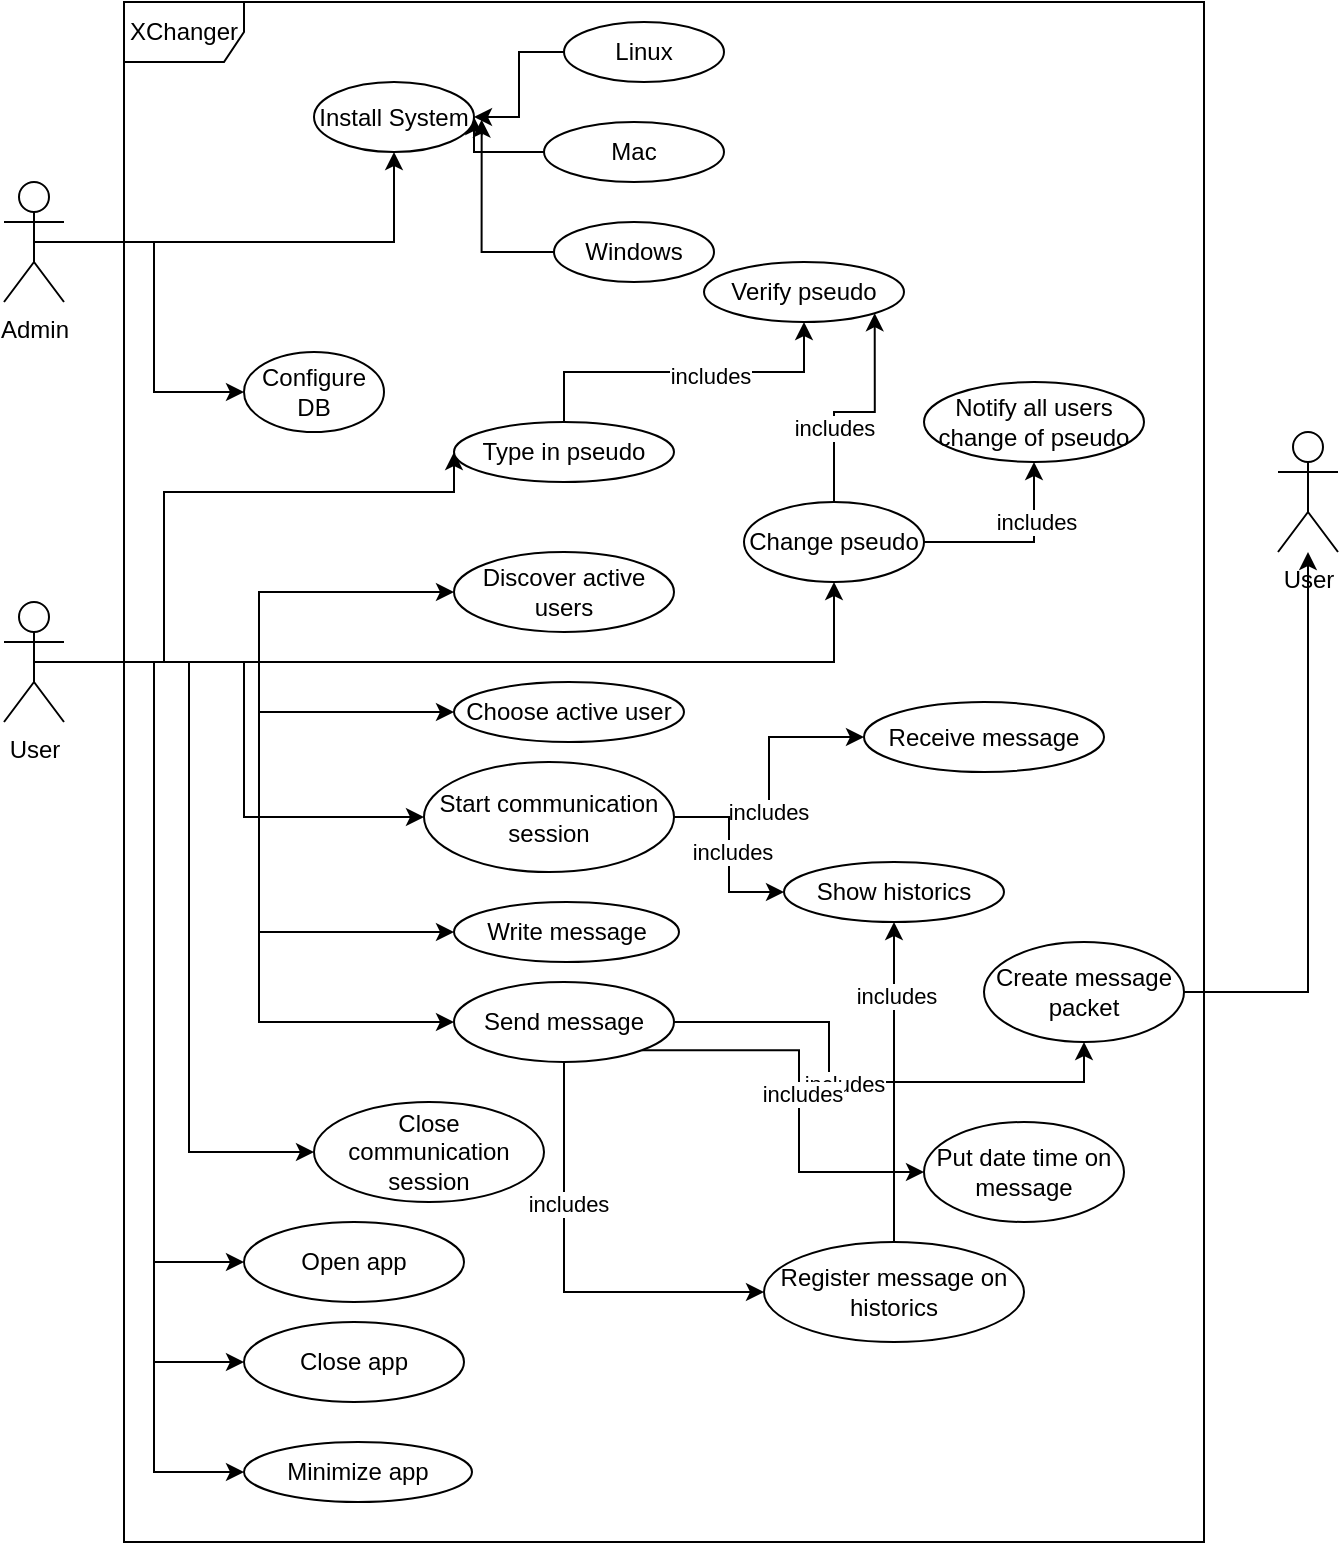 <mxfile version="15.6.5" type="google"><diagram id="eaxrmMjcgW6qaUQHOON_" name="Page-1"><mxGraphModel dx="929" dy="423" grid="1" gridSize="10" guides="1" tooltips="1" connect="1" arrows="1" fold="1" page="1" pageScale="1" pageWidth="827" pageHeight="1169" math="0" shadow="0"><root><mxCell id="0"/><mxCell id="1" parent="0"/><mxCell id="lsBvv9P2a_A0t3PBY7fz-16" style="edgeStyle=orthogonalEdgeStyle;rounded=0;orthogonalLoop=1;jettySize=auto;html=1;exitX=0.5;exitY=0.5;exitDx=0;exitDy=0;exitPerimeter=0;entryX=0;entryY=0.5;entryDx=0;entryDy=0;" parent="1" source="lsBvv9P2a_A0t3PBY7fz-1" target="lsBvv9P2a_A0t3PBY7fz-5" edge="1"><mxGeometry relative="1" as="geometry"/></mxCell><mxCell id="lsBvv9P2a_A0t3PBY7fz-17" style="edgeStyle=orthogonalEdgeStyle;rounded=0;orthogonalLoop=1;jettySize=auto;html=1;exitX=0.5;exitY=0.5;exitDx=0;exitDy=0;exitPerimeter=0;entryX=0.5;entryY=1;entryDx=0;entryDy=0;" parent="1" source="lsBvv9P2a_A0t3PBY7fz-1" target="5qUy-2kTxgPstY54OkJ6-9" edge="1"><mxGeometry relative="1" as="geometry"><mxPoint x="330.0" y="245" as="targetPoint"/></mxGeometry></mxCell><mxCell id="lsBvv9P2a_A0t3PBY7fz-1" value="Admin" style="shape=umlActor;verticalLabelPosition=bottom;verticalAlign=top;html=1;outlineConnect=0;" parent="1" vertex="1"><mxGeometry x="160" y="260" width="30" height="60" as="geometry"/></mxCell><mxCell id="lsBvv9P2a_A0t3PBY7fz-14" style="edgeStyle=orthogonalEdgeStyle;rounded=0;orthogonalLoop=1;jettySize=auto;html=1;exitX=0.5;exitY=0.5;exitDx=0;exitDy=0;exitPerimeter=0;" parent="1" source="lsBvv9P2a_A0t3PBY7fz-2" target="lsBvv9P2a_A0t3PBY7fz-13" edge="1"><mxGeometry relative="1" as="geometry"/></mxCell><mxCell id="lsBvv9P2a_A0t3PBY7fz-15" style="edgeStyle=orthogonalEdgeStyle;rounded=0;orthogonalLoop=1;jettySize=auto;html=1;exitX=0.5;exitY=0.5;exitDx=0;exitDy=0;exitPerimeter=0;entryX=0;entryY=0.5;entryDx=0;entryDy=0;" parent="1" source="lsBvv9P2a_A0t3PBY7fz-2" target="lsBvv9P2a_A0t3PBY7fz-7" edge="1"><mxGeometry relative="1" as="geometry"><Array as="points"><mxPoint x="240" y="500"/><mxPoint x="240" y="415"/></Array></mxGeometry></mxCell><mxCell id="lsBvv9P2a_A0t3PBY7fz-18" style="edgeStyle=orthogonalEdgeStyle;rounded=0;orthogonalLoop=1;jettySize=auto;html=1;exitX=0.5;exitY=0.5;exitDx=0;exitDy=0;exitPerimeter=0;entryX=0;entryY=0.5;entryDx=0;entryDy=0;" parent="1" source="lsBvv9P2a_A0t3PBY7fz-2" target="lsBvv9P2a_A0t3PBY7fz-9" edge="1"><mxGeometry relative="1" as="geometry"/></mxCell><mxCell id="lsBvv9P2a_A0t3PBY7fz-20" style="edgeStyle=orthogonalEdgeStyle;rounded=0;orthogonalLoop=1;jettySize=auto;html=1;exitX=0.5;exitY=0.5;exitDx=0;exitDy=0;exitPerimeter=0;entryX=0;entryY=0.5;entryDx=0;entryDy=0;" parent="1" source="lsBvv9P2a_A0t3PBY7fz-2" target="lsBvv9P2a_A0t3PBY7fz-8" edge="1"><mxGeometry relative="1" as="geometry"/></mxCell><mxCell id="lsBvv9P2a_A0t3PBY7fz-21" style="edgeStyle=orthogonalEdgeStyle;rounded=0;orthogonalLoop=1;jettySize=auto;html=1;exitX=0.5;exitY=0.5;exitDx=0;exitDy=0;exitPerimeter=0;entryX=0;entryY=0.5;entryDx=0;entryDy=0;" parent="1" source="lsBvv9P2a_A0t3PBY7fz-2" target="lsBvv9P2a_A0t3PBY7fz-10" edge="1"><mxGeometry relative="1" as="geometry"/></mxCell><mxCell id="lsBvv9P2a_A0t3PBY7fz-35" style="edgeStyle=orthogonalEdgeStyle;rounded=0;orthogonalLoop=1;jettySize=auto;html=1;exitX=0.5;exitY=0.5;exitDx=0;exitDy=0;exitPerimeter=0;entryX=0;entryY=0.5;entryDx=0;entryDy=0;" parent="1" source="lsBvv9P2a_A0t3PBY7fz-2" target="lsBvv9P2a_A0t3PBY7fz-34" edge="1"><mxGeometry relative="1" as="geometry"/></mxCell><mxCell id="lsBvv9P2a_A0t3PBY7fz-41" style="edgeStyle=orthogonalEdgeStyle;rounded=0;orthogonalLoop=1;jettySize=auto;html=1;exitX=0.5;exitY=0.5;exitDx=0;exitDy=0;exitPerimeter=0;entryX=0;entryY=0.5;entryDx=0;entryDy=0;" parent="1" source="lsBvv9P2a_A0t3PBY7fz-2" target="lsBvv9P2a_A0t3PBY7fz-40" edge="1"><mxGeometry relative="1" as="geometry"/></mxCell><mxCell id="lsBvv9P2a_A0t3PBY7fz-59" style="edgeStyle=orthogonalEdgeStyle;rounded=0;orthogonalLoop=1;jettySize=auto;html=1;exitX=0.5;exitY=0.5;exitDx=0;exitDy=0;exitPerimeter=0;entryX=0;entryY=0.5;entryDx=0;entryDy=0;" parent="1" source="lsBvv9P2a_A0t3PBY7fz-2" target="lsBvv9P2a_A0t3PBY7fz-57" edge="1"><mxGeometry relative="1" as="geometry"/></mxCell><mxCell id="lsBvv9P2a_A0t3PBY7fz-60" style="edgeStyle=orthogonalEdgeStyle;rounded=0;orthogonalLoop=1;jettySize=auto;html=1;exitX=0.5;exitY=0.5;exitDx=0;exitDy=0;exitPerimeter=0;entryX=0;entryY=0.5;entryDx=0;entryDy=0;" parent="1" source="lsBvv9P2a_A0t3PBY7fz-2" target="lsBvv9P2a_A0t3PBY7fz-58" edge="1"><mxGeometry relative="1" as="geometry"/></mxCell><mxCell id="lsBvv9P2a_A0t3PBY7fz-69" style="edgeStyle=orthogonalEdgeStyle;rounded=0;orthogonalLoop=1;jettySize=auto;html=1;exitX=0.5;exitY=0.5;exitDx=0;exitDy=0;exitPerimeter=0;entryX=0;entryY=0.5;entryDx=0;entryDy=0;" parent="1" source="lsBvv9P2a_A0t3PBY7fz-2" target="lsBvv9P2a_A0t3PBY7fz-68" edge="1"><mxGeometry relative="1" as="geometry"/></mxCell><mxCell id="lsBvv9P2a_A0t3PBY7fz-77" style="edgeStyle=orthogonalEdgeStyle;rounded=0;orthogonalLoop=1;jettySize=auto;html=1;exitX=0.5;exitY=0.5;exitDx=0;exitDy=0;exitPerimeter=0;entryX=0;entryY=0.5;entryDx=0;entryDy=0;" parent="1" source="lsBvv9P2a_A0t3PBY7fz-2" target="lsBvv9P2a_A0t3PBY7fz-76" edge="1"><mxGeometry relative="1" as="geometry"/></mxCell><mxCell id="lsBvv9P2a_A0t3PBY7fz-2" value="User" style="shape=umlActor;verticalLabelPosition=bottom;verticalAlign=top;html=1;outlineConnect=0;" parent="1" vertex="1"><mxGeometry x="160" y="470" width="30" height="60" as="geometry"/></mxCell><mxCell id="lsBvv9P2a_A0t3PBY7fz-3" value="XChanger" style="shape=umlFrame;whiteSpace=wrap;html=1;" parent="1" vertex="1"><mxGeometry x="220" y="170" width="540" height="770" as="geometry"/></mxCell><mxCell id="lsBvv9P2a_A0t3PBY7fz-4" value="&lt;div&gt;User&lt;/div&gt;&lt;div&gt;&lt;br&gt;&lt;/div&gt;" style="shape=umlActor;verticalLabelPosition=bottom;verticalAlign=top;html=1;" parent="1" vertex="1"><mxGeometry x="797" y="385" width="30" height="60" as="geometry"/></mxCell><mxCell id="lsBvv9P2a_A0t3PBY7fz-5" value="Configure DB" style="ellipse;whiteSpace=wrap;html=1;" parent="1" vertex="1"><mxGeometry x="280" y="345" width="70" height="40" as="geometry"/></mxCell><mxCell id="lsBvv9P2a_A0t3PBY7fz-30" style="edgeStyle=orthogonalEdgeStyle;rounded=0;orthogonalLoop=1;jettySize=auto;html=1;exitX=0.5;exitY=0;exitDx=0;exitDy=0;entryX=0.5;entryY=1;entryDx=0;entryDy=0;" parent="1" source="lsBvv9P2a_A0t3PBY7fz-7" target="lsBvv9P2a_A0t3PBY7fz-29" edge="1"><mxGeometry relative="1" as="geometry"/></mxCell><mxCell id="lsBvv9P2a_A0t3PBY7fz-31" value="includes" style="edgeLabel;html=1;align=center;verticalAlign=middle;resizable=0;points=[];" parent="lsBvv9P2a_A0t3PBY7fz-30" vertex="1" connectable="0"><mxGeometry x="0.146" y="-2" relative="1" as="geometry"><mxPoint as="offset"/></mxGeometry></mxCell><mxCell id="lsBvv9P2a_A0t3PBY7fz-7" value="&lt;div&gt;Type in pseudo&lt;/div&gt;" style="ellipse;whiteSpace=wrap;html=1;" parent="1" vertex="1"><mxGeometry x="385" y="380" width="110" height="30" as="geometry"/></mxCell><mxCell id="lsBvv9P2a_A0t3PBY7fz-8" value="Choose active user" style="ellipse;whiteSpace=wrap;html=1;" parent="1" vertex="1"><mxGeometry x="385" y="510" width="115" height="30" as="geometry"/></mxCell><mxCell id="lsBvv9P2a_A0t3PBY7fz-9" value="Write message" style="ellipse;whiteSpace=wrap;html=1;" parent="1" vertex="1"><mxGeometry x="385" y="620" width="112.5" height="30" as="geometry"/></mxCell><mxCell id="lsBvv9P2a_A0t3PBY7fz-44" style="edgeStyle=orthogonalEdgeStyle;rounded=0;orthogonalLoop=1;jettySize=auto;html=1;exitX=1;exitY=0.5;exitDx=0;exitDy=0;entryX=0.5;entryY=1;entryDx=0;entryDy=0;" parent="1" source="lsBvv9P2a_A0t3PBY7fz-10" target="lsBvv9P2a_A0t3PBY7fz-42" edge="1"><mxGeometry relative="1" as="geometry"/></mxCell><mxCell id="lsBvv9P2a_A0t3PBY7fz-45" value="includes" style="edgeLabel;html=1;align=center;verticalAlign=middle;resizable=0;points=[];" parent="lsBvv9P2a_A0t3PBY7fz-44" vertex="1" connectable="0"><mxGeometry x="-0.097" y="-1" relative="1" as="geometry"><mxPoint as="offset"/></mxGeometry></mxCell><mxCell id="lsBvv9P2a_A0t3PBY7fz-49" style="edgeStyle=orthogonalEdgeStyle;rounded=0;orthogonalLoop=1;jettySize=auto;html=1;exitX=1;exitY=1;exitDx=0;exitDy=0;entryX=0;entryY=0.5;entryDx=0;entryDy=0;" parent="1" source="lsBvv9P2a_A0t3PBY7fz-10" target="lsBvv9P2a_A0t3PBY7fz-48" edge="1"><mxGeometry relative="1" as="geometry"/></mxCell><mxCell id="lsBvv9P2a_A0t3PBY7fz-50" value="includes" style="edgeLabel;html=1;align=center;verticalAlign=middle;resizable=0;points=[];" parent="lsBvv9P2a_A0t3PBY7fz-49" vertex="1" connectable="0"><mxGeometry x="-0.005" y="1" relative="1" as="geometry"><mxPoint as="offset"/></mxGeometry></mxCell><mxCell id="5qUy-2kTxgPstY54OkJ6-5" style="edgeStyle=orthogonalEdgeStyle;rounded=0;orthogonalLoop=1;jettySize=auto;html=1;exitX=0.5;exitY=1;exitDx=0;exitDy=0;entryX=0;entryY=0.5;entryDx=0;entryDy=0;" edge="1" parent="1" source="lsBvv9P2a_A0t3PBY7fz-10" target="5qUy-2kTxgPstY54OkJ6-3"><mxGeometry relative="1" as="geometry"/></mxCell><mxCell id="5qUy-2kTxgPstY54OkJ6-6" value="&lt;div&gt;includes&lt;/div&gt;" style="edgeLabel;html=1;align=center;verticalAlign=middle;resizable=0;points=[];" vertex="1" connectable="0" parent="5qUy-2kTxgPstY54OkJ6-5"><mxGeometry x="-0.343" y="2" relative="1" as="geometry"><mxPoint as="offset"/></mxGeometry></mxCell><mxCell id="lsBvv9P2a_A0t3PBY7fz-10" value="Send message" style="ellipse;whiteSpace=wrap;html=1;" parent="1" vertex="1"><mxGeometry x="385" y="660" width="110" height="40" as="geometry"/></mxCell><mxCell id="lsBvv9P2a_A0t3PBY7fz-32" style="edgeStyle=orthogonalEdgeStyle;rounded=0;orthogonalLoop=1;jettySize=auto;html=1;exitX=0.5;exitY=0;exitDx=0;exitDy=0;entryX=1;entryY=1;entryDx=0;entryDy=0;" parent="1" source="lsBvv9P2a_A0t3PBY7fz-13" target="lsBvv9P2a_A0t3PBY7fz-29" edge="1"><mxGeometry relative="1" as="geometry"/></mxCell><mxCell id="lsBvv9P2a_A0t3PBY7fz-33" value="includes" style="edgeLabel;html=1;align=center;verticalAlign=middle;resizable=0;points=[];" parent="lsBvv9P2a_A0t3PBY7fz-32" vertex="1" connectable="0"><mxGeometry x="-0.353" relative="1" as="geometry"><mxPoint as="offset"/></mxGeometry></mxCell><mxCell id="lsBvv9P2a_A0t3PBY7fz-55" style="edgeStyle=orthogonalEdgeStyle;rounded=0;orthogonalLoop=1;jettySize=auto;html=1;exitX=1;exitY=0.5;exitDx=0;exitDy=0;entryX=0.5;entryY=1;entryDx=0;entryDy=0;" parent="1" source="lsBvv9P2a_A0t3PBY7fz-13" target="lsBvv9P2a_A0t3PBY7fz-54" edge="1"><mxGeometry relative="1" as="geometry"/></mxCell><mxCell id="lsBvv9P2a_A0t3PBY7fz-56" value="includes" style="edgeLabel;html=1;align=center;verticalAlign=middle;resizable=0;points=[];" parent="lsBvv9P2a_A0t3PBY7fz-55" vertex="1" connectable="0"><mxGeometry x="0.382" y="-1" relative="1" as="geometry"><mxPoint as="offset"/></mxGeometry></mxCell><mxCell id="lsBvv9P2a_A0t3PBY7fz-13" value="Change pseudo" style="ellipse;whiteSpace=wrap;html=1;" parent="1" vertex="1"><mxGeometry x="530" y="420" width="90" height="40" as="geometry"/></mxCell><mxCell id="lsBvv9P2a_A0t3PBY7fz-29" value="Verify pseudo" style="ellipse;whiteSpace=wrap;html=1;" parent="1" vertex="1"><mxGeometry x="510" y="300" width="100" height="30" as="geometry"/></mxCell><mxCell id="lsBvv9P2a_A0t3PBY7fz-34" value="Discover active users" style="ellipse;whiteSpace=wrap;html=1;" parent="1" vertex="1"><mxGeometry x="385" y="445" width="110" height="40" as="geometry"/></mxCell><mxCell id="lsBvv9P2a_A0t3PBY7fz-64" style="edgeStyle=orthogonalEdgeStyle;rounded=0;orthogonalLoop=1;jettySize=auto;html=1;exitX=1;exitY=0.5;exitDx=0;exitDy=0;entryX=0;entryY=0.5;entryDx=0;entryDy=0;" parent="1" source="lsBvv9P2a_A0t3PBY7fz-40" target="lsBvv9P2a_A0t3PBY7fz-62" edge="1"><mxGeometry relative="1" as="geometry"/></mxCell><mxCell id="5qUy-2kTxgPstY54OkJ6-2" value="includes" style="edgeLabel;html=1;align=center;verticalAlign=middle;resizable=0;points=[];" vertex="1" connectable="0" parent="lsBvv9P2a_A0t3PBY7fz-64"><mxGeometry x="-0.26" y="1" relative="1" as="geometry"><mxPoint as="offset"/></mxGeometry></mxCell><mxCell id="lsBvv9P2a_A0t3PBY7fz-67" style="edgeStyle=orthogonalEdgeStyle;rounded=0;orthogonalLoop=1;jettySize=auto;html=1;exitX=1;exitY=0.5;exitDx=0;exitDy=0;entryX=0;entryY=0.5;entryDx=0;entryDy=0;" parent="1" source="lsBvv9P2a_A0t3PBY7fz-40" target="lsBvv9P2a_A0t3PBY7fz-66" edge="1"><mxGeometry relative="1" as="geometry"/></mxCell><mxCell id="5qUy-2kTxgPstY54OkJ6-1" value="includes" style="edgeLabel;html=1;align=center;verticalAlign=middle;resizable=0;points=[];" vertex="1" connectable="0" parent="lsBvv9P2a_A0t3PBY7fz-67"><mxGeometry x="-0.039" y="1" relative="1" as="geometry"><mxPoint as="offset"/></mxGeometry></mxCell><mxCell id="lsBvv9P2a_A0t3PBY7fz-40" value="Start communication session" style="ellipse;whiteSpace=wrap;html=1;" parent="1" vertex="1"><mxGeometry x="370" y="550" width="125" height="55" as="geometry"/></mxCell><mxCell id="lsBvv9P2a_A0t3PBY7fz-46" style="edgeStyle=orthogonalEdgeStyle;rounded=0;orthogonalLoop=1;jettySize=auto;html=1;exitX=1;exitY=0.5;exitDx=0;exitDy=0;" parent="1" source="lsBvv9P2a_A0t3PBY7fz-42" target="lsBvv9P2a_A0t3PBY7fz-4" edge="1"><mxGeometry relative="1" as="geometry"/></mxCell><mxCell id="lsBvv9P2a_A0t3PBY7fz-42" value="Create message packet" style="ellipse;whiteSpace=wrap;html=1;" parent="1" vertex="1"><mxGeometry x="650" y="640" width="100" height="50" as="geometry"/></mxCell><mxCell id="lsBvv9P2a_A0t3PBY7fz-47" style="edgeStyle=orthogonalEdgeStyle;rounded=0;orthogonalLoop=1;jettySize=auto;html=1;exitX=0.5;exitY=1;exitDx=0;exitDy=0;" parent="1" source="lsBvv9P2a_A0t3PBY7fz-10" target="lsBvv9P2a_A0t3PBY7fz-10" edge="1"><mxGeometry relative="1" as="geometry"/></mxCell><mxCell id="lsBvv9P2a_A0t3PBY7fz-48" value="Put date time on message" style="ellipse;whiteSpace=wrap;html=1;" parent="1" vertex="1"><mxGeometry x="620" y="730" width="100" height="50" as="geometry"/></mxCell><mxCell id="lsBvv9P2a_A0t3PBY7fz-54" value="Notify all users change of pseudo" style="ellipse;whiteSpace=wrap;html=1;" parent="1" vertex="1"><mxGeometry x="620" y="360" width="110" height="40" as="geometry"/></mxCell><mxCell id="lsBvv9P2a_A0t3PBY7fz-57" value="Open app" style="ellipse;whiteSpace=wrap;html=1;" parent="1" vertex="1"><mxGeometry x="280" y="780" width="110" height="40" as="geometry"/></mxCell><mxCell id="lsBvv9P2a_A0t3PBY7fz-58" value="Close app" style="ellipse;whiteSpace=wrap;html=1;" parent="1" vertex="1"><mxGeometry x="280" y="830" width="110" height="40" as="geometry"/></mxCell><mxCell id="lsBvv9P2a_A0t3PBY7fz-62" value="Receive message" style="ellipse;whiteSpace=wrap;html=1;" parent="1" vertex="1"><mxGeometry x="590" y="520" width="120" height="35" as="geometry"/></mxCell><mxCell id="lsBvv9P2a_A0t3PBY7fz-66" value="Show historics" style="ellipse;whiteSpace=wrap;html=1;" parent="1" vertex="1"><mxGeometry x="550" y="600" width="110" height="30" as="geometry"/></mxCell><mxCell id="lsBvv9P2a_A0t3PBY7fz-68" value="Close communication session" style="ellipse;whiteSpace=wrap;html=1;" parent="1" vertex="1"><mxGeometry x="315" y="720" width="115" height="50" as="geometry"/></mxCell><mxCell id="lsBvv9P2a_A0t3PBY7fz-73" style="edgeStyle=orthogonalEdgeStyle;rounded=0;orthogonalLoop=1;jettySize=auto;html=1;exitX=0;exitY=0.5;exitDx=0;exitDy=0;entryX=1;entryY=0.5;entryDx=0;entryDy=0;" parent="1" source="lsBvv9P2a_A0t3PBY7fz-70" target="5qUy-2kTxgPstY54OkJ6-9" edge="1"><mxGeometry relative="1" as="geometry"/></mxCell><mxCell id="lsBvv9P2a_A0t3PBY7fz-70" value="&lt;div&gt;Linux&lt;/div&gt;" style="ellipse;whiteSpace=wrap;html=1;" parent="1" vertex="1"><mxGeometry x="440" y="180" width="80" height="30" as="geometry"/></mxCell><mxCell id="lsBvv9P2a_A0t3PBY7fz-74" style="edgeStyle=orthogonalEdgeStyle;rounded=0;orthogonalLoop=1;jettySize=auto;html=1;exitX=0;exitY=0.5;exitDx=0;exitDy=0;entryX=1;entryY=0.5;entryDx=0;entryDy=0;" parent="1" source="lsBvv9P2a_A0t3PBY7fz-71" edge="1" target="5qUy-2kTxgPstY54OkJ6-9"><mxGeometry relative="1" as="geometry"><mxPoint x="400" y="245" as="targetPoint"/></mxGeometry></mxCell><mxCell id="lsBvv9P2a_A0t3PBY7fz-71" value="Mac" style="ellipse;whiteSpace=wrap;html=1;" parent="1" vertex="1"><mxGeometry x="430" y="230" width="90" height="30" as="geometry"/></mxCell><mxCell id="lsBvv9P2a_A0t3PBY7fz-75" style="edgeStyle=orthogonalEdgeStyle;rounded=0;orthogonalLoop=1;jettySize=auto;html=1;exitX=0;exitY=0.5;exitDx=0;exitDy=0;entryX=1.048;entryY=0.537;entryDx=0;entryDy=0;entryPerimeter=0;" parent="1" source="lsBvv9P2a_A0t3PBY7fz-72" target="5qUy-2kTxgPstY54OkJ6-9" edge="1"><mxGeometry relative="1" as="geometry"/></mxCell><mxCell id="lsBvv9P2a_A0t3PBY7fz-72" value="Windows" style="ellipse;whiteSpace=wrap;html=1;" parent="1" vertex="1"><mxGeometry x="435" y="280" width="80" height="30" as="geometry"/></mxCell><mxCell id="lsBvv9P2a_A0t3PBY7fz-76" value="Minimize app" style="ellipse;whiteSpace=wrap;html=1;" parent="1" vertex="1"><mxGeometry x="280" y="890" width="114" height="30" as="geometry"/></mxCell><mxCell id="5qUy-2kTxgPstY54OkJ6-7" style="edgeStyle=orthogonalEdgeStyle;rounded=0;orthogonalLoop=1;jettySize=auto;html=1;exitX=0.5;exitY=0;exitDx=0;exitDy=0;entryX=0.5;entryY=1;entryDx=0;entryDy=0;" edge="1" parent="1" source="5qUy-2kTxgPstY54OkJ6-3" target="lsBvv9P2a_A0t3PBY7fz-66"><mxGeometry relative="1" as="geometry"><Array as="points"><mxPoint x="605" y="780"/></Array></mxGeometry></mxCell><mxCell id="5qUy-2kTxgPstY54OkJ6-8" value="&lt;div&gt;includes&lt;/div&gt;" style="edgeLabel;html=1;align=center;verticalAlign=middle;resizable=0;points=[];" vertex="1" connectable="0" parent="5qUy-2kTxgPstY54OkJ6-7"><mxGeometry x="0.541" y="-1" relative="1" as="geometry"><mxPoint as="offset"/></mxGeometry></mxCell><mxCell id="5qUy-2kTxgPstY54OkJ6-3" value="Register message on historics" style="ellipse;whiteSpace=wrap;html=1;" vertex="1" parent="1"><mxGeometry x="540" y="790" width="130" height="50" as="geometry"/></mxCell><mxCell id="5qUy-2kTxgPstY54OkJ6-9" value="Install System" style="ellipse;whiteSpace=wrap;html=1;" vertex="1" parent="1"><mxGeometry x="315" y="210" width="80" height="35" as="geometry"/></mxCell></root></mxGraphModel></diagram></mxfile>